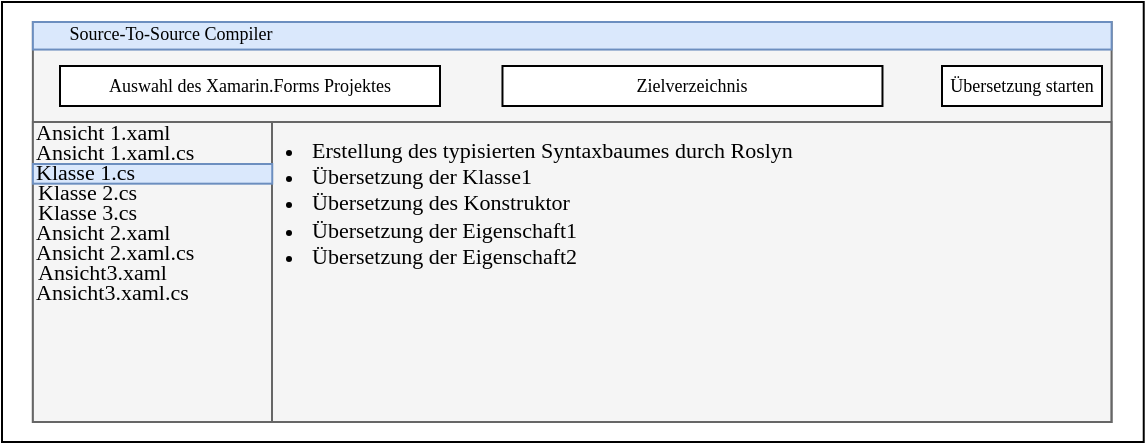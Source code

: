 <mxfile version="14.4.7" type="device"><diagram id="4_aAKNGZzxN62nMaAniu" name="Page-1"><mxGraphModel dx="742" dy="386" grid="1" gridSize="10" guides="1" tooltips="1" connect="1" arrows="1" fold="1" page="1" pageScale="1" pageWidth="827" pageHeight="1169" math="0" shadow="0"><root><mxCell id="0"/><mxCell id="1" parent="0"/><mxCell id="QiLmsrUP4hoCKyAe9iyC-1" value="" style="rounded=0;whiteSpace=wrap;html=1;fontFamily=Times New Roman;fontSize=9;" vertex="1" parent="1"><mxGeometry x="90" y="140" width="570.865" height="220" as="geometry"/></mxCell><mxCell id="QiLmsrUP4hoCKyAe9iyC-3" value="" style="rounded=0;whiteSpace=wrap;html=1;fontFamily=Times New Roman;fontSize=9;fillColor=#f5f5f5;strokeColor=#666666;fontColor=#333333;" vertex="1" parent="1"><mxGeometry x="105.44" y="150" width="539.369" height="200" as="geometry"/></mxCell><mxCell id="QiLmsrUP4hoCKyAe9iyC-4" value="" style="rounded=0;whiteSpace=wrap;html=1;fontFamily=Times New Roman;fontSize=9;" vertex="1" parent="1"><mxGeometry x="119" y="172" width="190" height="20" as="geometry"/></mxCell><mxCell id="QiLmsrUP4hoCKyAe9iyC-5" value="Zielverzeichnis" style="rounded=0;whiteSpace=wrap;html=1;fontFamily=Times New Roman;fontSize=9;" vertex="1" parent="1"><mxGeometry x="340.24" y="172" width="190" height="20" as="geometry"/></mxCell><mxCell id="QiLmsrUP4hoCKyAe9iyC-6" value="Übersetzung starten" style="rounded=0;whiteSpace=wrap;html=1;fontFamily=Times New Roman;fontSize=9;" vertex="1" parent="1"><mxGeometry x="560" y="172" width="80" height="20" as="geometry"/></mxCell><mxCell id="QiLmsrUP4hoCKyAe9iyC-7" value="" style="endArrow=none;html=1;entryX=1;entryY=0.25;entryDx=0;entryDy=0;exitX=0;exitY=0.25;exitDx=0;exitDy=0;fontFamily=Times New Roman;fontSize=9;" edge="1" parent="1" source="QiLmsrUP4hoCKyAe9iyC-3" target="QiLmsrUP4hoCKyAe9iyC-3"><mxGeometry width="50" height="50" relative="1" as="geometry"><mxPoint x="380" y="280" as="sourcePoint"/><mxPoint x="430" y="230" as="targetPoint"/></mxGeometry></mxCell><mxCell id="QiLmsrUP4hoCKyAe9iyC-9" value="" style="rounded=0;whiteSpace=wrap;html=1;fontFamily=Times New Roman;fontSize=9;fillColor=#f5f5f5;strokeColor=#666666;fontColor=#333333;" vertex="1" parent="1"><mxGeometry x="105.44" y="200" width="120" height="150" as="geometry"/></mxCell><mxCell id="QiLmsrUP4hoCKyAe9iyC-10" value="" style="rounded=0;whiteSpace=wrap;html=1;fontFamily=Times New Roman;fontSize=9;fillColor=#f5f5f5;strokeColor=#666666;fontColor=#333333;" vertex="1" parent="1"><mxGeometry x="225" y="200" width="419.684" height="150.0" as="geometry"/></mxCell><mxCell id="QiLmsrUP4hoCKyAe9iyC-11" value="Auswahl des Xamarin.Forms Projektes" style="text;html=1;strokeColor=none;fillColor=none;align=center;verticalAlign=middle;whiteSpace=wrap;rounded=0;fontFamily=Times New Roman;fontSize=9;" vertex="1" parent="1"><mxGeometry x="129" y="177" width="170" height="10" as="geometry"/></mxCell><mxCell id="QiLmsrUP4hoCKyAe9iyC-12" value="Ansicht 1.xaml" style="text;html=1;strokeColor=none;fillColor=none;align=left;verticalAlign=middle;whiteSpace=wrap;rounded=0;fontFamily=Times New Roman;fontSize=11;" vertex="1" parent="1"><mxGeometry x="105.44" y="200" width="101" height="10" as="geometry"/></mxCell><mxCell id="QiLmsrUP4hoCKyAe9iyC-13" value="Ansicht 1.xaml.cs" style="text;html=1;strokeColor=none;fillColor=none;align=left;verticalAlign=middle;whiteSpace=wrap;rounded=0;fontFamily=Times New Roman;fontSize=11;" vertex="1" parent="1"><mxGeometry x="105.44" y="210" width="101" height="10" as="geometry"/></mxCell><mxCell id="QiLmsrUP4hoCKyAe9iyC-15" value="Klasse 2.cs" style="text;html=1;strokeColor=none;fillColor=none;align=left;verticalAlign=middle;whiteSpace=wrap;rounded=0;fontFamily=Times New Roman;fontSize=11;" vertex="1" parent="1"><mxGeometry x="105.88" y="230" width="101" height="10" as="geometry"/></mxCell><mxCell id="QiLmsrUP4hoCKyAe9iyC-16" style="edgeStyle=orthogonalEdgeStyle;rounded=0;orthogonalLoop=1;jettySize=auto;html=1;exitX=0.5;exitY=1;exitDx=0;exitDy=0;fontFamily=Times New Roman;fontSize=9;" edge="1" parent="1" source="QiLmsrUP4hoCKyAe9iyC-15" target="QiLmsrUP4hoCKyAe9iyC-15"><mxGeometry relative="1" as="geometry"/></mxCell><mxCell id="QiLmsrUP4hoCKyAe9iyC-17" value="Klasse 3.cs" style="text;html=1;strokeColor=none;fillColor=none;align=left;verticalAlign=middle;whiteSpace=wrap;rounded=0;fontFamily=Times New Roman;fontSize=11;" vertex="1" parent="1"><mxGeometry x="105.88" y="240" width="101" height="10" as="geometry"/></mxCell><mxCell id="QiLmsrUP4hoCKyAe9iyC-18" value="Ansicht 2.xaml" style="text;html=1;strokeColor=none;fillColor=none;align=left;verticalAlign=middle;whiteSpace=wrap;rounded=0;fontFamily=Times New Roman;fontSize=11;" vertex="1" parent="1"><mxGeometry x="105.44" y="250" width="101" height="10" as="geometry"/></mxCell><mxCell id="QiLmsrUP4hoCKyAe9iyC-19" value="Ansicht 2.xaml.cs" style="text;html=1;strokeColor=none;fillColor=none;align=left;verticalAlign=middle;whiteSpace=wrap;rounded=0;fontFamily=Times New Roman;fontSize=11;" vertex="1" parent="1"><mxGeometry x="105.44" y="260" width="101" height="10" as="geometry"/></mxCell><mxCell id="QiLmsrUP4hoCKyAe9iyC-20" value="Ansicht3.xaml" style="text;html=1;strokeColor=none;fillColor=none;align=left;verticalAlign=middle;whiteSpace=wrap;rounded=0;fontFamily=Times New Roman;fontSize=11;" vertex="1" parent="1"><mxGeometry x="105.88" y="270" width="101" height="10" as="geometry"/></mxCell><mxCell id="QiLmsrUP4hoCKyAe9iyC-21" value="Ansicht3.xaml.cs" style="text;html=1;strokeColor=none;fillColor=none;align=left;verticalAlign=middle;whiteSpace=wrap;rounded=0;fontFamily=Times New Roman;fontSize=11;" vertex="1" parent="1"><mxGeometry x="105.44" y="280" width="101" height="10" as="geometry"/></mxCell><mxCell id="QiLmsrUP4hoCKyAe9iyC-22" value="" style="rounded=0;whiteSpace=wrap;html=1;fontFamily=Times New Roman;fontSize=9;fillColor=#dae8fc;strokeColor=#6c8ebf;labelBorderColor=none;align=left;" vertex="1" parent="1"><mxGeometry x="105.44" y="221" width="119.685" height="9.842" as="geometry"/></mxCell><mxCell id="QiLmsrUP4hoCKyAe9iyC-14" value="Klasse 1.cs" style="text;html=1;strokeColor=none;fillColor=none;align=left;verticalAlign=middle;whiteSpace=wrap;rounded=0;fontFamily=Times New Roman;fontSize=11;" vertex="1" parent="1"><mxGeometry x="105.44" y="220" width="101" height="10" as="geometry"/></mxCell><mxCell id="QiLmsrUP4hoCKyAe9iyC-23" value="" style="rounded=0;whiteSpace=wrap;html=1;fontFamily=Times New Roman;fontSize=9;fillColor=#dae8fc;strokeColor=#6c8ebf;" vertex="1" parent="1"><mxGeometry x="105.44" y="150" width="539.369" height="13.779" as="geometry"/></mxCell><mxCell id="QiLmsrUP4hoCKyAe9iyC-24" value="Source-To-Source Compiler" style="text;html=1;strokeColor=none;fillColor=none;align=center;verticalAlign=middle;whiteSpace=wrap;rounded=0;fontFamily=Times New Roman;fontSize=9;" vertex="1" parent="1"><mxGeometry x="119" y="152" width="111" height="8" as="geometry"/></mxCell><mxCell id="QiLmsrUP4hoCKyAe9iyC-26" value="" style="shape=image;html=1;verticalAlign=top;verticalLabelPosition=bottom;labelBackgroundColor=#ffffff;imageAspect=0;aspect=fixed;image=https://cdn4.iconfinder.com/data/icons/basic-user-interface-elements/700/minus-remove-delete-minimize-128.png;fontFamily=Times New Roman;fontSize=9;" vertex="1" parent="1"><mxGeometry x="580" y="151" width="10" height="10" as="geometry"/></mxCell><mxCell id="QiLmsrUP4hoCKyAe9iyC-27" value="" style="shape=image;html=1;verticalAlign=top;verticalLabelPosition=bottom;labelBackgroundColor=#ffffff;imageAspect=0;aspect=fixed;image=https://cdn3.iconfinder.com/data/icons/iconic-1/32/fullscreen_alt-128.png;fontFamily=Times New Roman;fontSize=9;" vertex="1" parent="1"><mxGeometry x="606" y="152" width="10" height="10" as="geometry"/></mxCell><mxCell id="QiLmsrUP4hoCKyAe9iyC-28" value="" style="shape=image;html=1;verticalAlign=top;verticalLabelPosition=bottom;labelBackgroundColor=#ffffff;imageAspect=0;aspect=fixed;image=https://cdn4.iconfinder.com/data/icons/basic-user-interface-elements/700/exit-delete-remove-close-x-128.png;fontFamily=Times New Roman;fontSize=9;" vertex="1" parent="1"><mxGeometry x="630" y="153" width="8" height="8" as="geometry"/></mxCell><mxCell id="QiLmsrUP4hoCKyAe9iyC-30" value="&lt;ul style=&quot;font-size: 11px;&quot;&gt;&lt;li style=&quot;font-size: 11px;&quot;&gt;&lt;span style=&quot;font-size: 11px;&quot;&gt;Erstellung des typisierten Syntaxbaumes durch Roslyn&lt;/span&gt;&lt;/li&gt;&lt;li style=&quot;font-size: 11px;&quot;&gt;&lt;span style=&quot;font-size: 11px;&quot;&gt;Übersetzung der Klasse1&lt;/span&gt;&lt;/li&gt;&lt;li style=&quot;font-size: 11px;&quot;&gt;&lt;span style=&quot;font-size: 11px;&quot;&gt;Übersetzung des&amp;nbsp;&lt;/span&gt;Konstruktor&lt;/li&gt;&lt;li style=&quot;font-size: 11px;&quot;&gt;&lt;span style=&quot;font-size: 11px;&quot;&gt;Übersetzung der Eigenschaft1&lt;/span&gt;&lt;/li&gt;&lt;li style=&quot;font-size: 11px;&quot;&gt;Übersetzung der Eigenschaft2&lt;/li&gt;&lt;/ul&gt;" style="text;html=1;strokeColor=none;fillColor=none;align=left;verticalAlign=top;whiteSpace=wrap;rounded=0;fontFamily=Times New Roman;fontSize=11;spacing=0;" vertex="1" parent="1"><mxGeometry x="204.68" y="192" width="440" height="135" as="geometry"/></mxCell></root></mxGraphModel></diagram></mxfile>